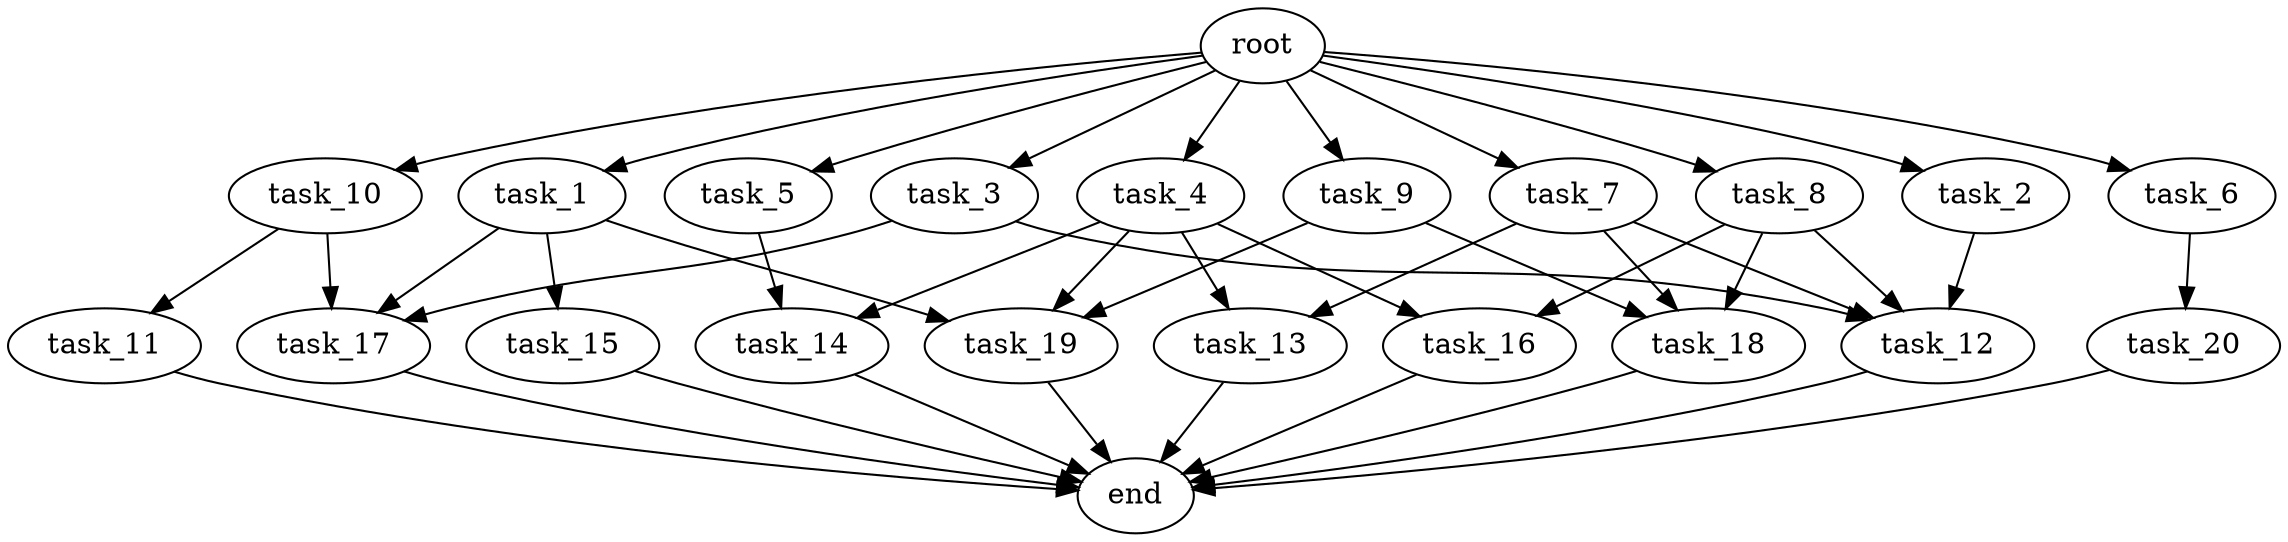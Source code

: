 digraph G {
  root [size="0.000000e+00"];
  task_1 [size="2.550906e+09"];
  task_2 [size="3.306297e+09"];
  task_3 [size="7.097183e+09"];
  task_4 [size="1.548902e+09"];
  task_5 [size="1.537880e+09"];
  task_6 [size="3.226978e+09"];
  task_7 [size="5.095036e+08"];
  task_8 [size="9.323886e+09"];
  task_9 [size="6.156471e+09"];
  task_10 [size="6.619240e+09"];
  task_11 [size="4.906019e+09"];
  task_12 [size="5.727197e+09"];
  task_13 [size="3.581498e+09"];
  task_14 [size="7.840530e+09"];
  task_15 [size="3.179272e+09"];
  task_16 [size="2.200400e+09"];
  task_17 [size="1.839507e+09"];
  task_18 [size="6.826965e+08"];
  task_19 [size="5.051898e+09"];
  task_20 [size="4.159897e+09"];
  end [size="0.000000e+00"];

  root -> task_1 [size="1.000000e-12"];
  root -> task_2 [size="1.000000e-12"];
  root -> task_3 [size="1.000000e-12"];
  root -> task_4 [size="1.000000e-12"];
  root -> task_5 [size="1.000000e-12"];
  root -> task_6 [size="1.000000e-12"];
  root -> task_7 [size="1.000000e-12"];
  root -> task_8 [size="1.000000e-12"];
  root -> task_9 [size="1.000000e-12"];
  root -> task_10 [size="1.000000e-12"];
  task_1 -> task_15 [size="3.179272e+08"];
  task_1 -> task_17 [size="6.131690e+07"];
  task_1 -> task_19 [size="1.683966e+08"];
  task_2 -> task_12 [size="1.431799e+08"];
  task_3 -> task_12 [size="1.431799e+08"];
  task_3 -> task_17 [size="6.131690e+07"];
  task_4 -> task_13 [size="1.790749e+08"];
  task_4 -> task_14 [size="3.920265e+08"];
  task_4 -> task_16 [size="1.100200e+08"];
  task_4 -> task_19 [size="1.683966e+08"];
  task_5 -> task_14 [size="3.920265e+08"];
  task_6 -> task_20 [size="4.159897e+08"];
  task_7 -> task_12 [size="1.431799e+08"];
  task_7 -> task_13 [size="1.790749e+08"];
  task_7 -> task_18 [size="2.275655e+07"];
  task_8 -> task_12 [size="1.431799e+08"];
  task_8 -> task_16 [size="1.100200e+08"];
  task_8 -> task_18 [size="2.275655e+07"];
  task_9 -> task_18 [size="2.275655e+07"];
  task_9 -> task_19 [size="1.683966e+08"];
  task_10 -> task_11 [size="4.906019e+08"];
  task_10 -> task_17 [size="6.131690e+07"];
  task_11 -> end [size="1.000000e-12"];
  task_12 -> end [size="1.000000e-12"];
  task_13 -> end [size="1.000000e-12"];
  task_14 -> end [size="1.000000e-12"];
  task_15 -> end [size="1.000000e-12"];
  task_16 -> end [size="1.000000e-12"];
  task_17 -> end [size="1.000000e-12"];
  task_18 -> end [size="1.000000e-12"];
  task_19 -> end [size="1.000000e-12"];
  task_20 -> end [size="1.000000e-12"];
}

